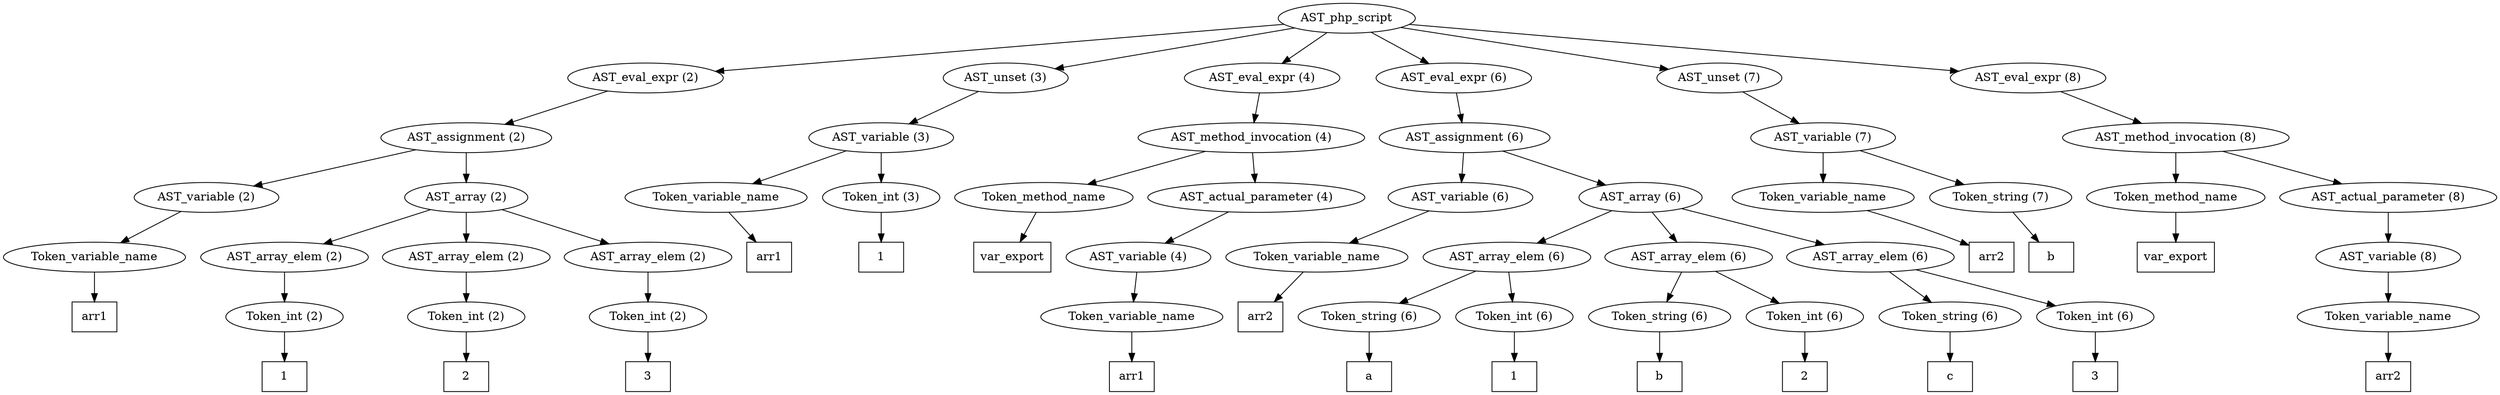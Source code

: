 /*
 * AST in dot format generated by phc -- the PHP compiler
 */

digraph AST {
node_0 [label="AST_php_script"];
node_1 [label="AST_eval_expr (2)"];
node_2 [label="AST_assignment (2)"];
node_3 [label="AST_variable (2)"];
node_4 [label="Token_variable_name"];
node_5 [label="arr1", shape=box]
node_4 -> node_5;
node_3 -> node_4;
node_6 [label="AST_array (2)"];
node_7 [label="AST_array_elem (2)"];
node_8 [label="Token_int (2)"];
node_9 [label="1", shape=box]
node_8 -> node_9;
node_7 -> node_8;
node_10 [label="AST_array_elem (2)"];
node_11 [label="Token_int (2)"];
node_12 [label="2", shape=box]
node_11 -> node_12;
node_10 -> node_11;
node_13 [label="AST_array_elem (2)"];
node_14 [label="Token_int (2)"];
node_15 [label="3", shape=box]
node_14 -> node_15;
node_13 -> node_14;
node_6 -> node_13;
node_6 -> node_10;
node_6 -> node_7;
node_2 -> node_6;
node_2 -> node_3;
node_1 -> node_2;
node_16 [label="AST_unset (3)"];
node_17 [label="AST_variable (3)"];
node_18 [label="Token_variable_name"];
node_19 [label="arr1", shape=box]
node_18 -> node_19;
node_20 [label="Token_int (3)"];
node_21 [label="1", shape=box]
node_20 -> node_21;
node_17 -> node_20;
node_17 -> node_18;
node_16 -> node_17;
node_22 [label="AST_eval_expr (4)"];
node_23 [label="AST_method_invocation (4)"];
node_24 [label="Token_method_name"];
node_25 [label="var_export", shape=box]
node_24 -> node_25;
node_26 [label="AST_actual_parameter (4)"];
node_27 [label="AST_variable (4)"];
node_28 [label="Token_variable_name"];
node_29 [label="arr1", shape=box]
node_28 -> node_29;
node_27 -> node_28;
node_26 -> node_27;
node_23 -> node_26;
node_23 -> node_24;
node_22 -> node_23;
node_30 [label="AST_eval_expr (6)"];
node_31 [label="AST_assignment (6)"];
node_32 [label="AST_variable (6)"];
node_33 [label="Token_variable_name"];
node_34 [label="arr2", shape=box]
node_33 -> node_34;
node_32 -> node_33;
node_35 [label="AST_array (6)"];
node_36 [label="AST_array_elem (6)"];
node_37 [label="Token_string (6)"];
node_38 [label="a", shape=box]
node_37 -> node_38;
node_39 [label="Token_int (6)"];
node_40 [label="1", shape=box]
node_39 -> node_40;
node_36 -> node_39;
node_36 -> node_37;
node_41 [label="AST_array_elem (6)"];
node_42 [label="Token_string (6)"];
node_43 [label="b", shape=box]
node_42 -> node_43;
node_44 [label="Token_int (6)"];
node_45 [label="2", shape=box]
node_44 -> node_45;
node_41 -> node_44;
node_41 -> node_42;
node_46 [label="AST_array_elem (6)"];
node_47 [label="Token_string (6)"];
node_48 [label="c", shape=box]
node_47 -> node_48;
node_49 [label="Token_int (6)"];
node_50 [label="3", shape=box]
node_49 -> node_50;
node_46 -> node_49;
node_46 -> node_47;
node_35 -> node_46;
node_35 -> node_41;
node_35 -> node_36;
node_31 -> node_35;
node_31 -> node_32;
node_30 -> node_31;
node_51 [label="AST_unset (7)"];
node_52 [label="AST_variable (7)"];
node_53 [label="Token_variable_name"];
node_54 [label="arr2", shape=box]
node_53 -> node_54;
node_55 [label="Token_string (7)"];
node_56 [label="b", shape=box]
node_55 -> node_56;
node_52 -> node_55;
node_52 -> node_53;
node_51 -> node_52;
node_57 [label="AST_eval_expr (8)"];
node_58 [label="AST_method_invocation (8)"];
node_59 [label="Token_method_name"];
node_60 [label="var_export", shape=box]
node_59 -> node_60;
node_61 [label="AST_actual_parameter (8)"];
node_62 [label="AST_variable (8)"];
node_63 [label="Token_variable_name"];
node_64 [label="arr2", shape=box]
node_63 -> node_64;
node_62 -> node_63;
node_61 -> node_62;
node_58 -> node_61;
node_58 -> node_59;
node_57 -> node_58;
node_0 -> node_57;
node_0 -> node_51;
node_0 -> node_30;
node_0 -> node_22;
node_0 -> node_16;
node_0 -> node_1;
}
